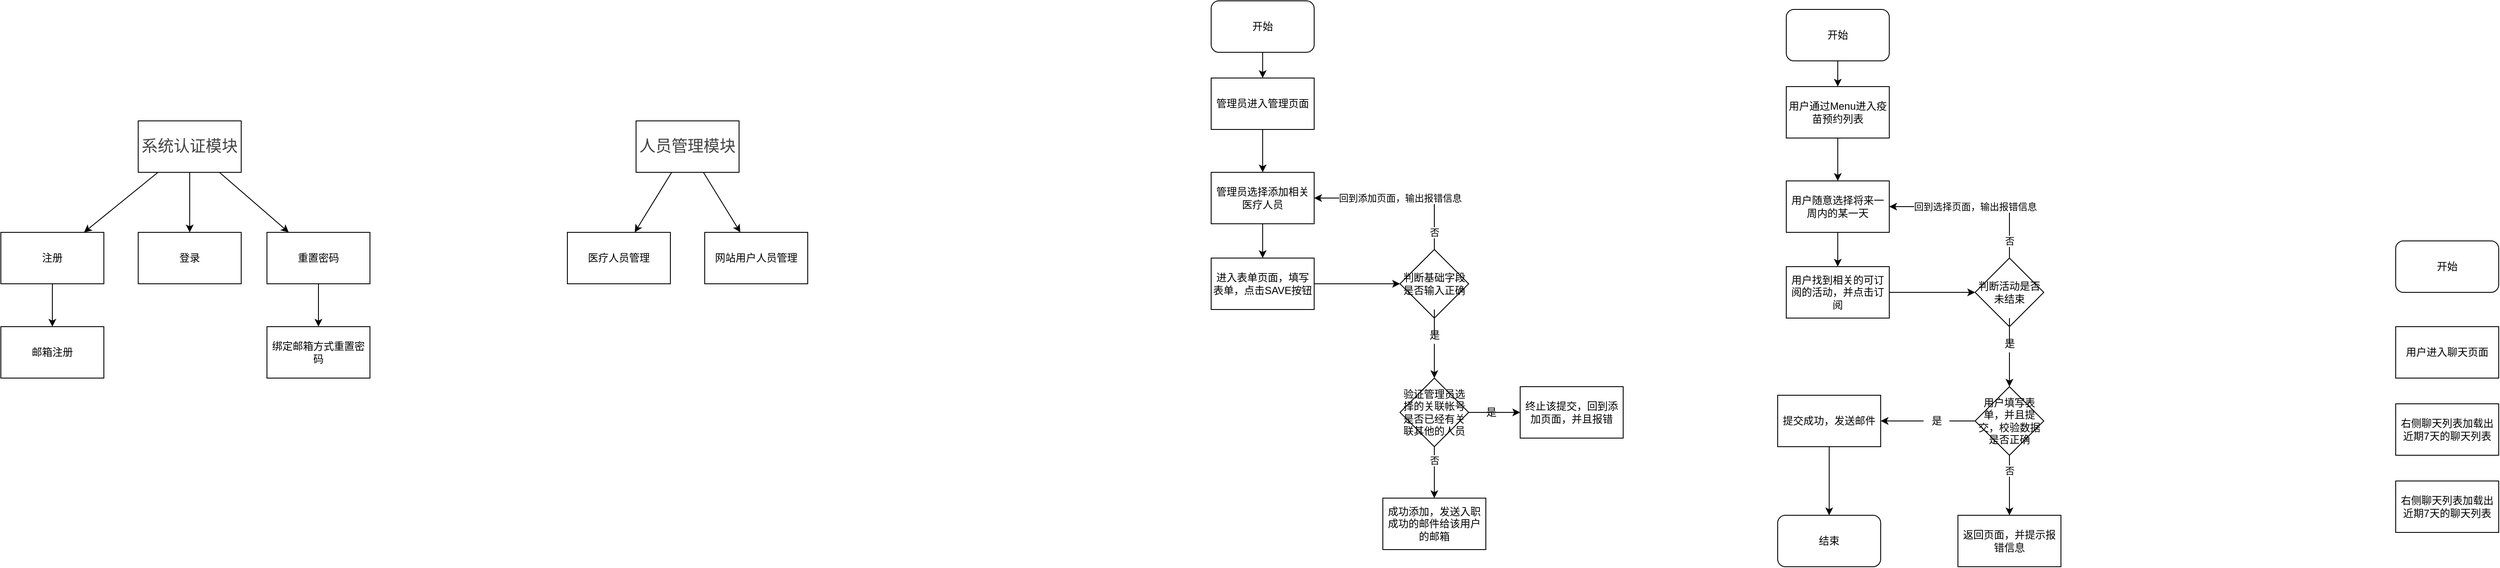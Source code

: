 <mxfile version="16.5.1" type="device"><diagram id="UY_nF8nguAqCKxlaBIFx" name="Page-1"><mxGraphModel dx="1422" dy="861" grid="1" gridSize="10" guides="1" tooltips="1" connect="1" arrows="1" fold="1" page="1" pageScale="1" pageWidth="4681" pageHeight="3300" math="0" shadow="0"><root><mxCell id="0"/><mxCell id="1" parent="0"/><mxCell id="HUuYgxzh6x3DjNne46uT-6" style="rounded=0;orthogonalLoop=1;jettySize=auto;html=1;" edge="1" parent="1" source="HUuYgxzh6x3DjNne46uT-5" target="HUuYgxzh6x3DjNne46uT-7"><mxGeometry relative="1" as="geometry"><mxPoint x="530" y="550" as="targetPoint"/></mxGeometry></mxCell><mxCell id="HUuYgxzh6x3DjNne46uT-8" style="rounded=0;orthogonalLoop=1;jettySize=auto;html=1;" edge="1" parent="1" source="HUuYgxzh6x3DjNne46uT-5" target="HUuYgxzh6x3DjNne46uT-9"><mxGeometry relative="1" as="geometry"><mxPoint x="810" y="590" as="targetPoint"/></mxGeometry></mxCell><mxCell id="HUuYgxzh6x3DjNne46uT-16" value="" style="edgeStyle=none;rounded=0;orthogonalLoop=1;jettySize=auto;html=1;" edge="1" parent="1" source="HUuYgxzh6x3DjNne46uT-5" target="HUuYgxzh6x3DjNne46uT-15"><mxGeometry relative="1" as="geometry"/></mxCell><mxCell id="HUuYgxzh6x3DjNne46uT-5" value="&lt;span id=&quot;docs-internal-guid-249b3d4c-7fff-b7dc-b717-6d1610d155ac&quot;&gt;&lt;span style=&quot;font-size: 14pt ; font-family: &amp;#34;arial&amp;#34; ; color: rgb(67 , 67 , 67) ; background-color: transparent ; vertical-align: baseline&quot;&gt;系统认证模块&lt;/span&gt;&lt;/span&gt;" style="rounded=0;whiteSpace=wrap;html=1;" vertex="1" parent="1"><mxGeometry x="750" y="400" width="120" height="60" as="geometry"/></mxCell><mxCell id="HUuYgxzh6x3DjNne46uT-11" style="edgeStyle=none;rounded=0;orthogonalLoop=1;jettySize=auto;html=1;" edge="1" parent="1" source="HUuYgxzh6x3DjNne46uT-7" target="HUuYgxzh6x3DjNne46uT-12"><mxGeometry relative="1" as="geometry"><mxPoint x="650" y="640" as="targetPoint"/></mxGeometry></mxCell><mxCell id="HUuYgxzh6x3DjNne46uT-7" value="注册" style="rounded=0;whiteSpace=wrap;html=1;" vertex="1" parent="1"><mxGeometry x="590" y="530" width="120" height="60" as="geometry"/></mxCell><mxCell id="HUuYgxzh6x3DjNne46uT-9" value="登录" style="rounded=0;whiteSpace=wrap;html=1;" vertex="1" parent="1"><mxGeometry x="750" y="530" width="120" height="60" as="geometry"/></mxCell><mxCell id="HUuYgxzh6x3DjNne46uT-12" value="邮箱注册" style="rounded=0;whiteSpace=wrap;html=1;" vertex="1" parent="1"><mxGeometry x="590" y="640" width="120" height="60" as="geometry"/></mxCell><mxCell id="HUuYgxzh6x3DjNne46uT-17" style="edgeStyle=none;rounded=0;orthogonalLoop=1;jettySize=auto;html=1;" edge="1" parent="1" source="HUuYgxzh6x3DjNne46uT-15" target="HUuYgxzh6x3DjNne46uT-18"><mxGeometry relative="1" as="geometry"><mxPoint x="960" y="650" as="targetPoint"/></mxGeometry></mxCell><mxCell id="HUuYgxzh6x3DjNne46uT-15" value="重置密码" style="whiteSpace=wrap;html=1;rounded=0;" vertex="1" parent="1"><mxGeometry x="900" y="530" width="120" height="60" as="geometry"/></mxCell><mxCell id="HUuYgxzh6x3DjNne46uT-18" value="绑定邮箱方式重置密码" style="rounded=0;whiteSpace=wrap;html=1;" vertex="1" parent="1"><mxGeometry x="900" y="640" width="120" height="60" as="geometry"/></mxCell><mxCell id="HUuYgxzh6x3DjNne46uT-21" style="rounded=0;orthogonalLoop=1;jettySize=auto;html=1;" edge="1" parent="1" source="HUuYgxzh6x3DjNne46uT-24" target="HUuYgxzh6x3DjNne46uT-25"><mxGeometry relative="1" as="geometry"><mxPoint x="1190" y="550" as="targetPoint"/></mxGeometry></mxCell><mxCell id="HUuYgxzh6x3DjNne46uT-22" style="rounded=0;orthogonalLoop=1;jettySize=auto;html=1;" edge="1" parent="1" source="HUuYgxzh6x3DjNne46uT-24" target="HUuYgxzh6x3DjNne46uT-26"><mxGeometry relative="1" as="geometry"><mxPoint x="1470" y="590" as="targetPoint"/></mxGeometry></mxCell><mxCell id="HUuYgxzh6x3DjNne46uT-24" value="&lt;span id=&quot;docs-internal-guid-249b3d4c-7fff-b7dc-b717-6d1610d155ac&quot;&gt;&lt;span style=&quot;font-size: 14pt ; font-family: &amp;#34;arial&amp;#34; ; color: rgb(67 , 67 , 67) ; background-color: transparent ; vertical-align: baseline&quot;&gt;人员管理模块&lt;/span&gt;&lt;/span&gt;" style="rounded=0;whiteSpace=wrap;html=1;" vertex="1" parent="1"><mxGeometry x="1330" y="400" width="120" height="60" as="geometry"/></mxCell><mxCell id="HUuYgxzh6x3DjNne46uT-25" value="医疗人员管理" style="rounded=0;whiteSpace=wrap;html=1;" vertex="1" parent="1"><mxGeometry x="1250" y="530" width="120" height="60" as="geometry"/></mxCell><mxCell id="HUuYgxzh6x3DjNne46uT-26" value="网站用户人员管理" style="rounded=0;whiteSpace=wrap;html=1;" vertex="1" parent="1"><mxGeometry x="1410" y="530" width="120" height="60" as="geometry"/></mxCell><mxCell id="HUuYgxzh6x3DjNne46uT-35" value="" style="edgeStyle=none;rounded=0;orthogonalLoop=1;jettySize=auto;html=1;" edge="1" parent="1" source="HUuYgxzh6x3DjNne46uT-30" target="HUuYgxzh6x3DjNne46uT-34"><mxGeometry relative="1" as="geometry"/></mxCell><mxCell id="HUuYgxzh6x3DjNne46uT-30" value="管理员进入管理页面" style="rounded=0;whiteSpace=wrap;html=1;" vertex="1" parent="1"><mxGeometry x="2000" y="350" width="120" height="60" as="geometry"/></mxCell><mxCell id="HUuYgxzh6x3DjNne46uT-33" style="edgeStyle=none;rounded=0;orthogonalLoop=1;jettySize=auto;html=1;" edge="1" parent="1" source="HUuYgxzh6x3DjNne46uT-31" target="HUuYgxzh6x3DjNne46uT-30"><mxGeometry relative="1" as="geometry"/></mxCell><mxCell id="HUuYgxzh6x3DjNne46uT-31" value="开始" style="rounded=1;whiteSpace=wrap;html=1;" vertex="1" parent="1"><mxGeometry x="2000" y="260" width="120" height="60" as="geometry"/></mxCell><mxCell id="HUuYgxzh6x3DjNne46uT-37" value="" style="edgeStyle=none;rounded=0;orthogonalLoop=1;jettySize=auto;html=1;" edge="1" parent="1" source="HUuYgxzh6x3DjNne46uT-34" target="HUuYgxzh6x3DjNne46uT-36"><mxGeometry relative="1" as="geometry"/></mxCell><mxCell id="HUuYgxzh6x3DjNne46uT-34" value="管理员选择添加相关医疗人员" style="whiteSpace=wrap;html=1;rounded=0;" vertex="1" parent="1"><mxGeometry x="2000" y="460" width="120" height="60" as="geometry"/></mxCell><mxCell id="HUuYgxzh6x3DjNne46uT-40" value="" style="edgeStyle=none;rounded=0;orthogonalLoop=1;jettySize=auto;html=1;" edge="1" parent="1" source="HUuYgxzh6x3DjNne46uT-36" target="HUuYgxzh6x3DjNne46uT-39"><mxGeometry relative="1" as="geometry"/></mxCell><mxCell id="HUuYgxzh6x3DjNne46uT-36" value="进入表单页面，填写表单，点击SAVE按钮" style="whiteSpace=wrap;html=1;rounded=0;" vertex="1" parent="1"><mxGeometry x="2000" y="560" width="120" height="60" as="geometry"/></mxCell><mxCell id="HUuYgxzh6x3DjNne46uT-41" style="edgeStyle=orthogonalEdgeStyle;rounded=0;orthogonalLoop=1;jettySize=auto;html=1;" edge="1" parent="1" source="HUuYgxzh6x3DjNne46uT-39" target="HUuYgxzh6x3DjNne46uT-34"><mxGeometry relative="1" as="geometry"><mxPoint x="2130" y="490" as="targetPoint"/><mxPoint x="2260" y="560" as="sourcePoint"/><Array as="points"><mxPoint x="2260" y="490"/></Array></mxGeometry></mxCell><mxCell id="HUuYgxzh6x3DjNne46uT-42" value="否" style="edgeLabel;html=1;align=center;verticalAlign=middle;resizable=0;points=[];" vertex="1" connectable="0" parent="HUuYgxzh6x3DjNne46uT-41"><mxGeometry x="-0.371" y="5" relative="1" as="geometry"><mxPoint x="3" y="35" as="offset"/></mxGeometry></mxCell><mxCell id="HUuYgxzh6x3DjNne46uT-43" value="回到添加页面，输出报错信息" style="edgeLabel;html=1;align=center;verticalAlign=middle;resizable=0;points=[];" vertex="1" connectable="0" parent="HUuYgxzh6x3DjNne46uT-41"><mxGeometry x="0.52" y="2" relative="1" as="geometry"><mxPoint x="52" y="-2" as="offset"/></mxGeometry></mxCell><mxCell id="HUuYgxzh6x3DjNne46uT-45" value="" style="edgeStyle=orthogonalEdgeStyle;rounded=0;orthogonalLoop=1;jettySize=auto;html=1;startArrow=none;" edge="1" parent="1" source="HUuYgxzh6x3DjNne46uT-46" target="HUuYgxzh6x3DjNne46uT-48"><mxGeometry relative="1" as="geometry"><mxPoint x="2260" y="720" as="targetPoint"/></mxGeometry></mxCell><mxCell id="HUuYgxzh6x3DjNne46uT-39" value="判断基础字段是否输入正确" style="rhombus;whiteSpace=wrap;html=1;rounded=0;" vertex="1" parent="1"><mxGeometry x="2220" y="550" width="80" height="80" as="geometry"/></mxCell><mxCell id="HUuYgxzh6x3DjNne46uT-46" value="是" style="text;html=1;align=center;verticalAlign=middle;resizable=0;points=[];autosize=1;strokeColor=none;fillColor=none;" vertex="1" parent="1"><mxGeometry x="2245" y="640" width="30" height="20" as="geometry"/></mxCell><mxCell id="HUuYgxzh6x3DjNne46uT-47" value="" style="edgeStyle=orthogonalEdgeStyle;rounded=0;orthogonalLoop=1;jettySize=auto;html=1;endArrow=none;" edge="1" parent="1" source="HUuYgxzh6x3DjNne46uT-39" target="HUuYgxzh6x3DjNne46uT-46"><mxGeometry relative="1" as="geometry"><mxPoint x="2260" y="630" as="sourcePoint"/><mxPoint x="2260" y="720" as="targetPoint"/></mxGeometry></mxCell><mxCell id="HUuYgxzh6x3DjNne46uT-51" value="" style="edgeStyle=orthogonalEdgeStyle;rounded=0;orthogonalLoop=1;jettySize=auto;html=1;" edge="1" parent="1" source="HUuYgxzh6x3DjNne46uT-48" target="HUuYgxzh6x3DjNne46uT-50"><mxGeometry relative="1" as="geometry"/></mxCell><mxCell id="HUuYgxzh6x3DjNne46uT-54" value="" style="edgeStyle=orthogonalEdgeStyle;rounded=0;orthogonalLoop=1;jettySize=auto;html=1;" edge="1" parent="1" source="HUuYgxzh6x3DjNne46uT-48" target="HUuYgxzh6x3DjNne46uT-53"><mxGeometry relative="1" as="geometry"/></mxCell><mxCell id="HUuYgxzh6x3DjNne46uT-55" value="否" style="edgeLabel;html=1;align=center;verticalAlign=middle;resizable=0;points=[];" vertex="1" connectable="0" parent="HUuYgxzh6x3DjNne46uT-54"><mxGeometry x="-0.733" y="-4" relative="1" as="geometry"><mxPoint x="4" y="8" as="offset"/></mxGeometry></mxCell><mxCell id="HUuYgxzh6x3DjNne46uT-48" value="&lt;span&gt;验证管理员选择的关联帐号是否已经有关联其他的人员&lt;/span&gt;" style="rhombus;whiteSpace=wrap;html=1;" vertex="1" parent="1"><mxGeometry x="2220" y="700" width="80" height="80" as="geometry"/></mxCell><mxCell id="HUuYgxzh6x3DjNne46uT-50" value="终止该提交，回到添加页面，并且报错" style="whiteSpace=wrap;html=1;" vertex="1" parent="1"><mxGeometry x="2360" y="710" width="120" height="60" as="geometry"/></mxCell><mxCell id="HUuYgxzh6x3DjNne46uT-52" value="是" style="text;html=1;align=center;verticalAlign=middle;resizable=0;points=[];autosize=1;strokeColor=none;fillColor=none;" vertex="1" parent="1"><mxGeometry x="2311" y="730" width="30" height="20" as="geometry"/></mxCell><mxCell id="HUuYgxzh6x3DjNne46uT-53" value="成功添加，发送入职成功的邮件给该用户的邮箱" style="whiteSpace=wrap;html=1;" vertex="1" parent="1"><mxGeometry x="2200" y="840" width="120" height="60" as="geometry"/></mxCell><mxCell id="HUuYgxzh6x3DjNne46uT-56" value="" style="edgeStyle=none;rounded=0;orthogonalLoop=1;jettySize=auto;html=1;" edge="1" parent="1" source="HUuYgxzh6x3DjNne46uT-57" target="HUuYgxzh6x3DjNne46uT-61"><mxGeometry relative="1" as="geometry"/></mxCell><mxCell id="HUuYgxzh6x3DjNne46uT-57" value="用户通过Menu进入疫苗预约列表" style="rounded=0;whiteSpace=wrap;html=1;" vertex="1" parent="1"><mxGeometry x="2670" y="360" width="120" height="60" as="geometry"/></mxCell><mxCell id="HUuYgxzh6x3DjNne46uT-58" style="edgeStyle=none;rounded=0;orthogonalLoop=1;jettySize=auto;html=1;" edge="1" parent="1" source="HUuYgxzh6x3DjNne46uT-59" target="HUuYgxzh6x3DjNne46uT-57"><mxGeometry relative="1" as="geometry"/></mxCell><mxCell id="HUuYgxzh6x3DjNne46uT-59" value="开始" style="rounded=1;whiteSpace=wrap;html=1;" vertex="1" parent="1"><mxGeometry x="2670" y="270" width="120" height="60" as="geometry"/></mxCell><mxCell id="HUuYgxzh6x3DjNne46uT-60" value="" style="edgeStyle=none;rounded=0;orthogonalLoop=1;jettySize=auto;html=1;" edge="1" parent="1" source="HUuYgxzh6x3DjNne46uT-61" target="HUuYgxzh6x3DjNne46uT-63"><mxGeometry relative="1" as="geometry"/></mxCell><mxCell id="HUuYgxzh6x3DjNne46uT-61" value="用户随意选择将来一周内的某一天" style="whiteSpace=wrap;html=1;rounded=0;" vertex="1" parent="1"><mxGeometry x="2670" y="470" width="120" height="60" as="geometry"/></mxCell><mxCell id="HUuYgxzh6x3DjNne46uT-62" value="" style="edgeStyle=none;rounded=0;orthogonalLoop=1;jettySize=auto;html=1;" edge="1" parent="1" source="HUuYgxzh6x3DjNne46uT-63" target="HUuYgxzh6x3DjNne46uT-68"><mxGeometry relative="1" as="geometry"/></mxCell><mxCell id="HUuYgxzh6x3DjNne46uT-63" value="用户找到相关的可订阅的活动，并点击订阅" style="whiteSpace=wrap;html=1;rounded=0;" vertex="1" parent="1"><mxGeometry x="2670" y="570" width="120" height="60" as="geometry"/></mxCell><mxCell id="HUuYgxzh6x3DjNne46uT-64" style="edgeStyle=orthogonalEdgeStyle;rounded=0;orthogonalLoop=1;jettySize=auto;html=1;" edge="1" parent="1" source="HUuYgxzh6x3DjNne46uT-68" target="HUuYgxzh6x3DjNne46uT-61"><mxGeometry relative="1" as="geometry"><mxPoint x="2800" y="500" as="targetPoint"/><mxPoint x="2930" y="570" as="sourcePoint"/><Array as="points"><mxPoint x="2930" y="500"/></Array></mxGeometry></mxCell><mxCell id="HUuYgxzh6x3DjNne46uT-65" value="否" style="edgeLabel;html=1;align=center;verticalAlign=middle;resizable=0;points=[];" vertex="1" connectable="0" parent="HUuYgxzh6x3DjNne46uT-64"><mxGeometry x="-0.371" y="5" relative="1" as="geometry"><mxPoint x="3" y="35" as="offset"/></mxGeometry></mxCell><mxCell id="HUuYgxzh6x3DjNne46uT-66" value="回到选择页面，输出报错信息" style="edgeLabel;html=1;align=center;verticalAlign=middle;resizable=0;points=[];" vertex="1" connectable="0" parent="HUuYgxzh6x3DjNne46uT-64"><mxGeometry x="0.52" y="2" relative="1" as="geometry"><mxPoint x="52" y="-2" as="offset"/></mxGeometry></mxCell><mxCell id="HUuYgxzh6x3DjNne46uT-67" value="" style="edgeStyle=orthogonalEdgeStyle;rounded=0;orthogonalLoop=1;jettySize=auto;html=1;startArrow=none;" edge="1" parent="1" source="HUuYgxzh6x3DjNne46uT-69" target="HUuYgxzh6x3DjNne46uT-74"><mxGeometry relative="1" as="geometry"><mxPoint x="2930" y="730" as="targetPoint"/></mxGeometry></mxCell><mxCell id="HUuYgxzh6x3DjNne46uT-68" value="判断活动是否未结束" style="rhombus;whiteSpace=wrap;html=1;rounded=0;" vertex="1" parent="1"><mxGeometry x="2890" y="560" width="80" height="80" as="geometry"/></mxCell><mxCell id="HUuYgxzh6x3DjNne46uT-69" value="是" style="text;html=1;align=center;verticalAlign=middle;resizable=0;points=[];autosize=1;strokeColor=none;fillColor=none;" vertex="1" parent="1"><mxGeometry x="2915" y="650" width="30" height="20" as="geometry"/></mxCell><mxCell id="HUuYgxzh6x3DjNne46uT-70" value="" style="edgeStyle=orthogonalEdgeStyle;rounded=0;orthogonalLoop=1;jettySize=auto;html=1;endArrow=none;" edge="1" parent="1" source="HUuYgxzh6x3DjNne46uT-68" target="HUuYgxzh6x3DjNne46uT-69"><mxGeometry relative="1" as="geometry"><mxPoint x="2930" y="640" as="sourcePoint"/><mxPoint x="2930" y="730" as="targetPoint"/></mxGeometry></mxCell><mxCell id="HUuYgxzh6x3DjNne46uT-71" value="" style="edgeStyle=orthogonalEdgeStyle;rounded=0;orthogonalLoop=1;jettySize=auto;html=1;startArrow=none;" edge="1" parent="1" source="HUuYgxzh6x3DjNne46uT-76" target="HUuYgxzh6x3DjNne46uT-75"><mxGeometry relative="1" as="geometry"/></mxCell><mxCell id="HUuYgxzh6x3DjNne46uT-72" value="" style="edgeStyle=orthogonalEdgeStyle;rounded=0;orthogonalLoop=1;jettySize=auto;html=1;" edge="1" parent="1" source="HUuYgxzh6x3DjNne46uT-74" target="HUuYgxzh6x3DjNne46uT-77"><mxGeometry relative="1" as="geometry"/></mxCell><mxCell id="HUuYgxzh6x3DjNne46uT-73" value="否" style="edgeLabel;html=1;align=center;verticalAlign=middle;resizable=0;points=[];" vertex="1" connectable="0" parent="HUuYgxzh6x3DjNne46uT-72"><mxGeometry x="-0.733" y="-4" relative="1" as="geometry"><mxPoint x="4" y="8" as="offset"/></mxGeometry></mxCell><mxCell id="HUuYgxzh6x3DjNne46uT-74" value="&lt;span&gt;用户填写表单，并且提交，校验数据是否正确&lt;/span&gt;" style="rhombus;whiteSpace=wrap;html=1;" vertex="1" parent="1"><mxGeometry x="2890" y="710" width="80" height="80" as="geometry"/></mxCell><mxCell id="HUuYgxzh6x3DjNne46uT-88" value="" style="edgeStyle=none;rounded=0;orthogonalLoop=1;jettySize=auto;html=1;" edge="1" parent="1" source="HUuYgxzh6x3DjNne46uT-75" target="HUuYgxzh6x3DjNne46uT-87"><mxGeometry relative="1" as="geometry"/></mxCell><mxCell id="HUuYgxzh6x3DjNne46uT-75" value="提交成功，发送邮件" style="whiteSpace=wrap;html=1;" vertex="1" parent="1"><mxGeometry x="2660" y="720" width="120" height="60" as="geometry"/></mxCell><mxCell id="HUuYgxzh6x3DjNne46uT-77" value="返回页面，并提示报错信息" style="whiteSpace=wrap;html=1;" vertex="1" parent="1"><mxGeometry x="2870" y="860" width="120" height="60" as="geometry"/></mxCell><mxCell id="HUuYgxzh6x3DjNne46uT-76" value="是" style="text;html=1;align=center;verticalAlign=middle;resizable=0;points=[];autosize=1;strokeColor=none;fillColor=none;" vertex="1" parent="1"><mxGeometry x="2830" y="740" width="30" height="20" as="geometry"/></mxCell><mxCell id="HUuYgxzh6x3DjNne46uT-85" value="" style="edgeStyle=orthogonalEdgeStyle;rounded=0;orthogonalLoop=1;jettySize=auto;html=1;endArrow=none;" edge="1" parent="1" source="HUuYgxzh6x3DjNne46uT-74" target="HUuYgxzh6x3DjNne46uT-76"><mxGeometry relative="1" as="geometry"><mxPoint x="2890" y="750" as="sourcePoint"/><mxPoint x="2780" y="750" as="targetPoint"/></mxGeometry></mxCell><mxCell id="HUuYgxzh6x3DjNne46uT-87" value="结束" style="rounded=1;whiteSpace=wrap;html=1;" vertex="1" parent="1"><mxGeometry x="2660" y="860" width="120" height="60" as="geometry"/></mxCell><mxCell id="HUuYgxzh6x3DjNne46uT-89" value="开始" style="rounded=1;whiteSpace=wrap;html=1;" vertex="1" parent="1"><mxGeometry x="3380" y="540" width="120" height="60" as="geometry"/></mxCell><mxCell id="HUuYgxzh6x3DjNne46uT-90" value="用户进入聊天页面" style="rounded=0;whiteSpace=wrap;html=1;" vertex="1" parent="1"><mxGeometry x="3380" y="640" width="120" height="60" as="geometry"/></mxCell><mxCell id="HUuYgxzh6x3DjNne46uT-91" value="右侧聊天列表加载出近期7天的聊天列表" style="rounded=0;whiteSpace=wrap;html=1;" vertex="1" parent="1"><mxGeometry x="3380" y="730" width="120" height="60" as="geometry"/></mxCell><mxCell id="HUuYgxzh6x3DjNne46uT-92" value="右侧聊天列表加载出近期7天的聊天列表" style="rounded=0;whiteSpace=wrap;html=1;" vertex="1" parent="1"><mxGeometry x="3380" y="820" width="120" height="60" as="geometry"/></mxCell></root></mxGraphModel></diagram></mxfile>